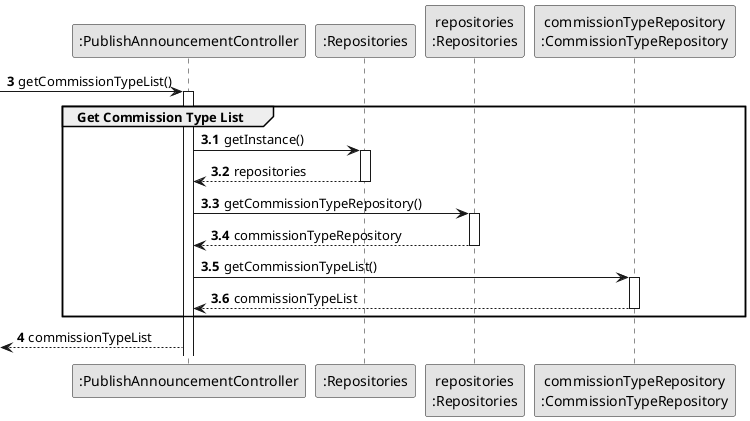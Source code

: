 @startuml
skinparam monochrome true
skinparam packageStyle rectangle
skinparam shadowing false\



participant ":PublishAnnouncementController" as CTRL
participant ":Repositories" as RepositorySingleton
participant "repositories\n:Repositories" as PLAT
participant "commissionTypeRepository\n:CommissionTypeRepository" as CommissionTypeRepository


autonumber 3

            -> CTRL :  getCommissionTypeList()
            activate CTRL

autonumber 3.1

    group Get Commission Type List

                CTRL -> RepositorySingleton : getInstance()
                activate RepositorySingleton

                    RepositorySingleton --> CTRL: repositories
                deactivate RepositorySingleton

                CTRL -> PLAT : getCommissionTypeRepository()
                activate PLAT

                    PLAT --> CTRL: commissionTypeRepository
                deactivate PLAT

                CTRL -> CommissionTypeRepository : getCommissionTypeList()
                activate CommissionTypeRepository

                CommissionTypeRepository --> CTRL : commissionTypeList
                deactivate CommissionTypeRepository

    end

autonumber 4

    <-- CTRL : commissionTypeList

@enduml